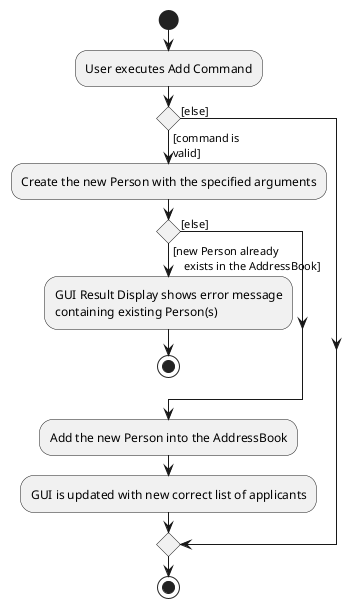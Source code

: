 @startuml
start
:User executes Add Command;

'Since the beta syntax does not support placing the condition outside the
'diamond we place it as the true branch instead.

if () then ([command is
valid])

    :Create the new Person with the specified arguments;

    if () then ([new Person already
    exists in the AddressBook])

        :GUI Result Display shows error message
        containing existing Person(s);

        stop

    else ([else])
    endif

    :Add the new Person into the AddressBook;

    :GUI is updated with new correct list of applicants;
else ([else])
endif
stop
@enduml
